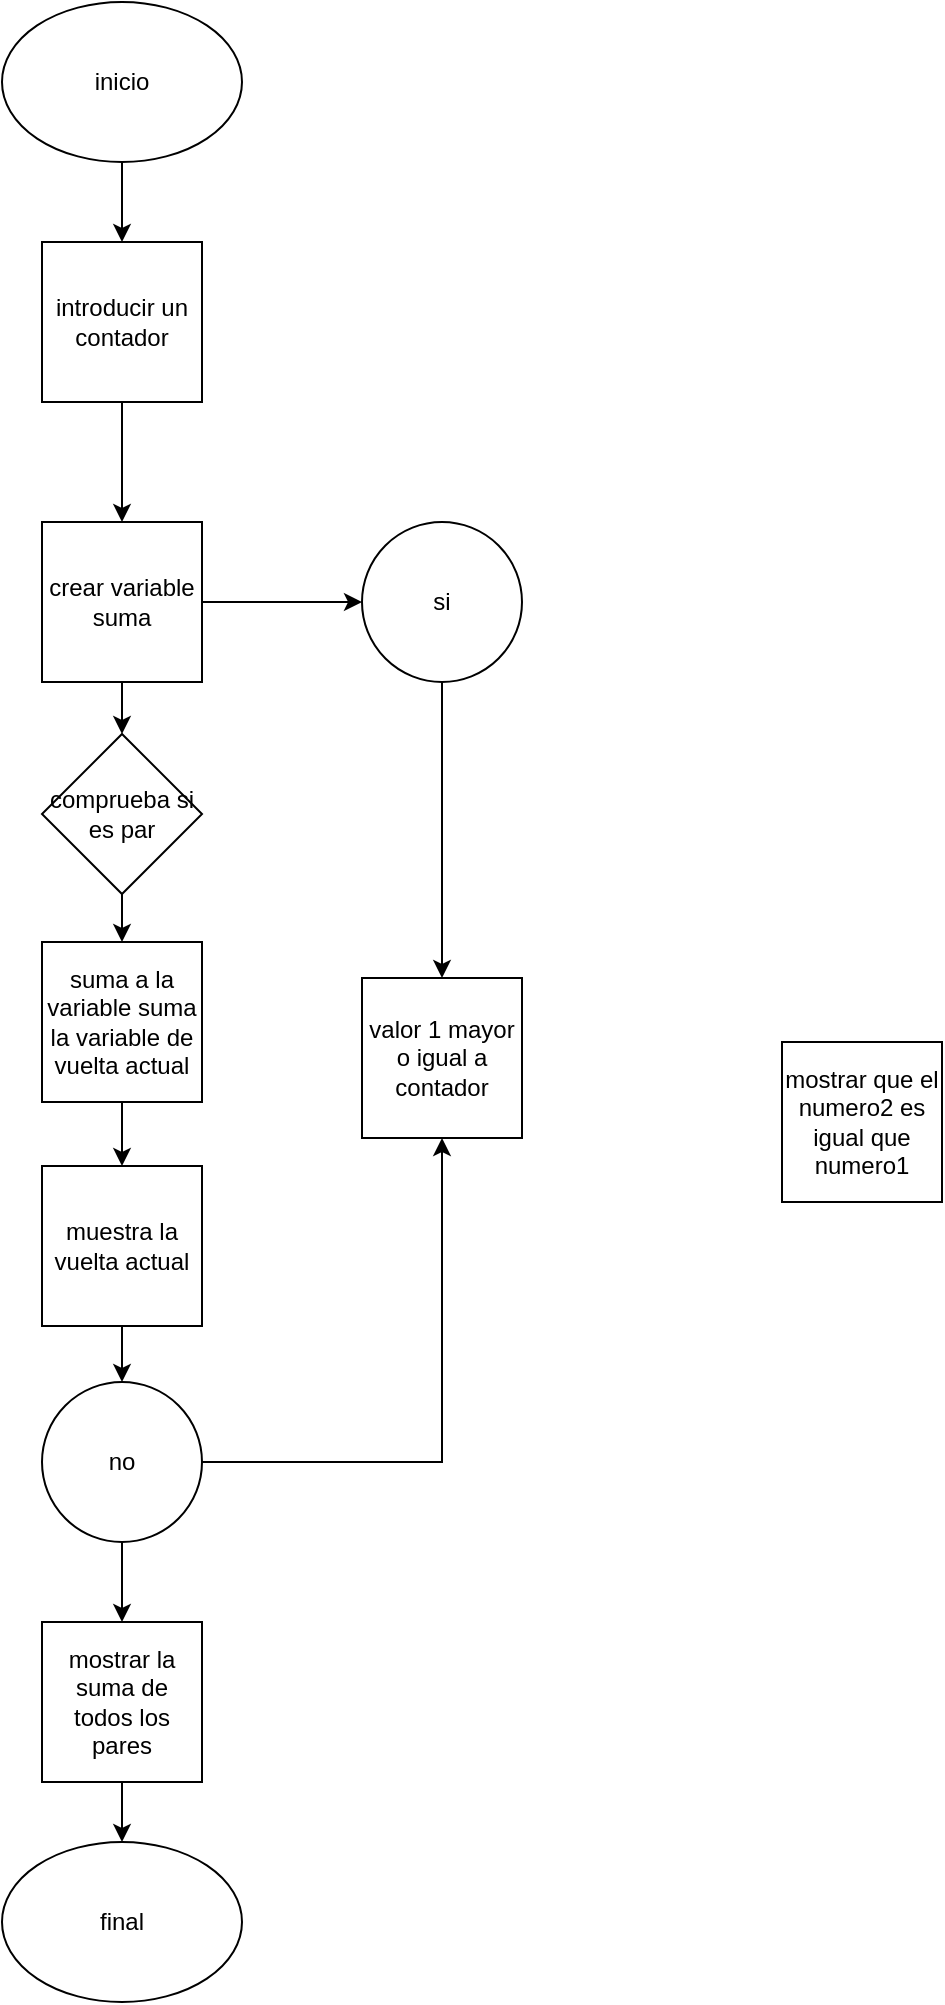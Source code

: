 <mxfile version="28.2.7">
  <diagram name="Página-1" id="lpAWQ5Urh4B4VcDRIBTK">
    <mxGraphModel grid="1" page="1" gridSize="10" guides="1" tooltips="1" connect="1" arrows="1" fold="1" pageScale="1" pageWidth="3956" pageHeight="1920" math="0" shadow="0">
      <root>
        <mxCell id="0" />
        <mxCell id="1" parent="0" />
        <mxCell id="1wijcPB8x8FrTGQwCDNw-5" style="edgeStyle=orthogonalEdgeStyle;rounded=0;orthogonalLoop=1;jettySize=auto;html=1;entryX=0.5;entryY=0;entryDx=0;entryDy=0;" edge="1" parent="1" source="bDlArgT7QjAYrvo1HoKL-1" target="bDlArgT7QjAYrvo1HoKL-2">
          <mxGeometry relative="1" as="geometry" />
        </mxCell>
        <mxCell id="bDlArgT7QjAYrvo1HoKL-1" value="inicio" style="ellipse;whiteSpace=wrap;html=1;" vertex="1" parent="1">
          <mxGeometry x="100" y="40" width="120" height="80" as="geometry" />
        </mxCell>
        <mxCell id="1wijcPB8x8FrTGQwCDNw-13" style="edgeStyle=orthogonalEdgeStyle;rounded=0;orthogonalLoop=1;jettySize=auto;html=1;" edge="1" parent="1" source="bDlArgT7QjAYrvo1HoKL-2">
          <mxGeometry relative="1" as="geometry">
            <mxPoint x="160" y="300" as="targetPoint" />
            <Array as="points">
              <mxPoint x="160" y="270" />
              <mxPoint x="160" y="270" />
            </Array>
          </mxGeometry>
        </mxCell>
        <mxCell id="bDlArgT7QjAYrvo1HoKL-2" value="introducir un contador" style="whiteSpace=wrap;html=1;aspect=fixed;" vertex="1" parent="1">
          <mxGeometry x="120" y="160" width="80" height="80" as="geometry" />
        </mxCell>
        <mxCell id="XuXj0poHd1ac-5R2cBW4-2" value="mostrar que el numero2 es igual que numero1" style="whiteSpace=wrap;html=1;aspect=fixed;" vertex="1" parent="1">
          <mxGeometry x="490" y="560" width="80" height="80" as="geometry" />
        </mxCell>
        <mxCell id="1wijcPB8x8FrTGQwCDNw-4" value="final" style="ellipse;whiteSpace=wrap;html=1;" vertex="1" parent="1">
          <mxGeometry x="100" y="960" width="120" height="80" as="geometry" />
        </mxCell>
        <mxCell id="1wijcPB8x8FrTGQwCDNw-24" style="edgeStyle=orthogonalEdgeStyle;rounded=0;orthogonalLoop=1;jettySize=auto;html=1;" edge="1" parent="1" source="1wijcPB8x8FrTGQwCDNw-18" target="1wijcPB8x8FrTGQwCDNw-21">
          <mxGeometry relative="1" as="geometry" />
        </mxCell>
        <mxCell id="1wijcPB8x8FrTGQwCDNw-18" value="si" style="ellipse;whiteSpace=wrap;html=1;aspect=fixed;" vertex="1" parent="1">
          <mxGeometry x="280" y="300" width="80" height="80" as="geometry" />
        </mxCell>
        <mxCell id="1wijcPB8x8FrTGQwCDNw-22" style="edgeStyle=orthogonalEdgeStyle;rounded=0;orthogonalLoop=1;jettySize=auto;html=1;entryX=0.5;entryY=1;entryDx=0;entryDy=0;" edge="1" parent="1" source="1wijcPB8x8FrTGQwCDNw-20" target="1wijcPB8x8FrTGQwCDNw-21">
          <mxGeometry relative="1" as="geometry" />
        </mxCell>
        <mxCell id="1wijcPB8x8FrTGQwCDNw-40" style="edgeStyle=orthogonalEdgeStyle;rounded=0;orthogonalLoop=1;jettySize=auto;html=1;" edge="1" parent="1" source="1wijcPB8x8FrTGQwCDNw-20" target="1wijcPB8x8FrTGQwCDNw-39">
          <mxGeometry relative="1" as="geometry" />
        </mxCell>
        <mxCell id="1wijcPB8x8FrTGQwCDNw-20" value="no" style="ellipse;whiteSpace=wrap;html=1;aspect=fixed;" vertex="1" parent="1">
          <mxGeometry x="120" y="730" width="80" height="80" as="geometry" />
        </mxCell>
        <mxCell id="1wijcPB8x8FrTGQwCDNw-21" value="valor 1 mayor o igual a contador" style="whiteSpace=wrap;html=1;aspect=fixed;" vertex="1" parent="1">
          <mxGeometry x="280" y="528" width="80" height="80" as="geometry" />
        </mxCell>
        <mxCell id="1wijcPB8x8FrTGQwCDNw-33" style="edgeStyle=orthogonalEdgeStyle;rounded=0;orthogonalLoop=1;jettySize=auto;html=1;" edge="1" parent="1" source="1wijcPB8x8FrTGQwCDNw-28" target="1wijcPB8x8FrTGQwCDNw-29">
          <mxGeometry relative="1" as="geometry" />
        </mxCell>
        <mxCell id="1wijcPB8x8FrTGQwCDNw-35" style="edgeStyle=orthogonalEdgeStyle;rounded=0;orthogonalLoop=1;jettySize=auto;html=1;entryX=0;entryY=0.5;entryDx=0;entryDy=0;" edge="1" parent="1" source="1wijcPB8x8FrTGQwCDNw-28" target="1wijcPB8x8FrTGQwCDNw-18">
          <mxGeometry relative="1" as="geometry" />
        </mxCell>
        <mxCell id="1wijcPB8x8FrTGQwCDNw-28" value="crear variable suma" style="whiteSpace=wrap;html=1;aspect=fixed;" vertex="1" parent="1">
          <mxGeometry x="120" y="300" width="80" height="80" as="geometry" />
        </mxCell>
        <mxCell id="1wijcPB8x8FrTGQwCDNw-36" style="edgeStyle=orthogonalEdgeStyle;rounded=0;orthogonalLoop=1;jettySize=auto;html=1;" edge="1" parent="1" source="1wijcPB8x8FrTGQwCDNw-29" target="1wijcPB8x8FrTGQwCDNw-30">
          <mxGeometry relative="1" as="geometry" />
        </mxCell>
        <mxCell id="1wijcPB8x8FrTGQwCDNw-29" value="comprueba si es par" style="rhombus;whiteSpace=wrap;html=1;" vertex="1" parent="1">
          <mxGeometry x="120" y="406" width="80" height="80" as="geometry" />
        </mxCell>
        <mxCell id="1wijcPB8x8FrTGQwCDNw-37" style="edgeStyle=orthogonalEdgeStyle;rounded=0;orthogonalLoop=1;jettySize=auto;html=1;" edge="1" parent="1" source="1wijcPB8x8FrTGQwCDNw-30" target="1wijcPB8x8FrTGQwCDNw-31">
          <mxGeometry relative="1" as="geometry" />
        </mxCell>
        <mxCell id="1wijcPB8x8FrTGQwCDNw-30" value="suma a la variable suma la variable de vuelta actual" style="whiteSpace=wrap;html=1;aspect=fixed;" vertex="1" parent="1">
          <mxGeometry x="120" y="510" width="80" height="80" as="geometry" />
        </mxCell>
        <mxCell id="1wijcPB8x8FrTGQwCDNw-38" style="edgeStyle=orthogonalEdgeStyle;rounded=0;orthogonalLoop=1;jettySize=auto;html=1;entryX=0.5;entryY=0;entryDx=0;entryDy=0;" edge="1" parent="1" source="1wijcPB8x8FrTGQwCDNw-31" target="1wijcPB8x8FrTGQwCDNw-20">
          <mxGeometry relative="1" as="geometry" />
        </mxCell>
        <mxCell id="1wijcPB8x8FrTGQwCDNw-31" value="muestra la vuelta actual" style="whiteSpace=wrap;html=1;aspect=fixed;" vertex="1" parent="1">
          <mxGeometry x="120" y="622" width="80" height="80" as="geometry" />
        </mxCell>
        <mxCell id="1wijcPB8x8FrTGQwCDNw-41" style="edgeStyle=orthogonalEdgeStyle;rounded=0;orthogonalLoop=1;jettySize=auto;html=1;entryX=0.5;entryY=0;entryDx=0;entryDy=0;" edge="1" parent="1" source="1wijcPB8x8FrTGQwCDNw-39" target="1wijcPB8x8FrTGQwCDNw-4">
          <mxGeometry relative="1" as="geometry" />
        </mxCell>
        <mxCell id="1wijcPB8x8FrTGQwCDNw-39" value="mostrar la suma de todos los pares" style="whiteSpace=wrap;html=1;aspect=fixed;" vertex="1" parent="1">
          <mxGeometry x="120" y="850" width="80" height="80" as="geometry" />
        </mxCell>
      </root>
    </mxGraphModel>
  </diagram>
</mxfile>
